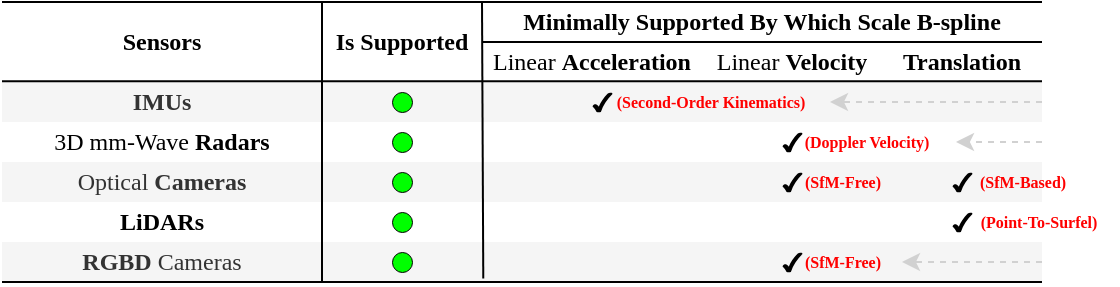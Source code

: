 <mxfile version="20.6.2" type="device"><diagram id="KPQD7X9QNtNRFrCwseAc" name="Page-1"><mxGraphModel dx="825" dy="544" grid="1" gridSize="10" guides="1" tooltips="1" connect="1" arrows="1" fold="1" page="1" pageScale="1" pageWidth="850" pageHeight="1100" math="0" shadow="0"><root><mxCell id="0"/><mxCell id="1" parent="0"/><mxCell id="3lFwldmGqo3InUVMd6uq-120" value="&lt;font&gt;&lt;b&gt;Sensors&lt;/b&gt;&lt;/font&gt;" style="rounded=0;whiteSpace=wrap;html=1;fontFamily=Times New Roman;strokeColor=none;" parent="1" vertex="1"><mxGeometry x="120" y="280" width="160" height="40" as="geometry"/></mxCell><mxCell id="3lFwldmGqo3InUVMd6uq-121" value="&lt;font&gt;&lt;b&gt;Is Supported&lt;/b&gt;&lt;/font&gt;" style="rounded=0;whiteSpace=wrap;html=1;fontFamily=Times New Roman;strokeColor=none;" parent="1" vertex="1"><mxGeometry x="280" y="280" width="80" height="40" as="geometry"/></mxCell><mxCell id="3lFwldmGqo3InUVMd6uq-122" value="&lt;font&gt;&lt;b&gt;Minimally Supported By Which Scale B-spline&lt;/b&gt;&lt;/font&gt;" style="rounded=0;whiteSpace=wrap;html=1;fontFamily=Times New Roman;strokeColor=none;" parent="1" vertex="1"><mxGeometry x="360" y="280" width="280" height="20" as="geometry"/></mxCell><mxCell id="3lFwldmGqo3InUVMd6uq-123" value="&lt;font&gt;Linear &lt;b&gt;Acceleration&lt;/b&gt;&lt;/font&gt;" style="rounded=0;whiteSpace=wrap;html=1;fontFamily=Times New Roman;fontStyle=0;strokeColor=none;" parent="1" vertex="1"><mxGeometry x="360" y="300" width="110" height="20" as="geometry"/></mxCell><mxCell id="3lFwldmGqo3InUVMd6uq-124" value="&lt;font&gt;Linear &lt;b&gt;Velocity&lt;/b&gt;&lt;/font&gt;" style="rounded=0;whiteSpace=wrap;html=1;fontFamily=Times New Roman;fontStyle=0;strokeColor=none;" parent="1" vertex="1"><mxGeometry x="470" y="300" width="90" height="20" as="geometry"/></mxCell><mxCell id="3lFwldmGqo3InUVMd6uq-125" value="&lt;font&gt;&lt;span&gt;&lt;b&gt;Translation&lt;/b&gt;&lt;/span&gt;&lt;/font&gt;" style="rounded=0;whiteSpace=wrap;html=1;fontFamily=Times New Roman;fontStyle=0;strokeColor=none;" parent="1" vertex="1"><mxGeometry x="560" y="300" width="80" height="20" as="geometry"/></mxCell><mxCell id="3lFwldmGqo3InUVMd6uq-126" value="&lt;font&gt;&lt;span&gt;&lt;b&gt;IMUs&lt;/b&gt;&lt;br&gt;&lt;/span&gt;&lt;/font&gt;" style="rounded=0;whiteSpace=wrap;html=1;fontStyle=0;fontFamily=Times New Roman;strokeColor=none;fillColor=#f5f5f5;fontColor=#333333;" parent="1" vertex="1"><mxGeometry x="120" y="320" width="160" height="20" as="geometry"/></mxCell><mxCell id="3lFwldmGqo3InUVMd6uq-127" value="&lt;font&gt;3D mm-Wave &lt;b&gt;Radars&lt;/b&gt;&lt;/font&gt;" style="rounded=0;whiteSpace=wrap;html=1;fontStyle=0;fontFamily=Times New Roman;strokeColor=none;" parent="1" vertex="1"><mxGeometry x="120" y="340" width="160" height="20" as="geometry"/></mxCell><mxCell id="3lFwldmGqo3InUVMd6uq-128" value="&lt;font&gt;Optical &lt;b&gt;Cameras&lt;/b&gt;&lt;/font&gt;" style="rounded=0;whiteSpace=wrap;html=1;fontStyle=0;fontFamily=Times New Roman;strokeColor=none;fillColor=#f5f5f5;fontColor=#333333;" parent="1" vertex="1"><mxGeometry x="120" y="360" width="160" height="20" as="geometry"/></mxCell><mxCell id="3lFwldmGqo3InUVMd6uq-129" value="&lt;font&gt;&lt;b&gt;LiDARs&lt;/b&gt;&lt;/font&gt;" style="rounded=0;whiteSpace=wrap;html=1;fontStyle=0;fontFamily=Times New Roman;strokeColor=none;" parent="1" vertex="1"><mxGeometry x="120" y="380" width="160" height="20" as="geometry"/></mxCell><mxCell id="3lFwldmGqo3InUVMd6uq-130" value="&lt;font&gt;&lt;b&gt;RGBD&lt;/b&gt; Cameras&lt;/font&gt;" style="rounded=0;whiteSpace=wrap;html=1;fontStyle=0;fontFamily=Times New Roman;strokeColor=none;fillColor=#f5f5f5;fontColor=#333333;" parent="1" vertex="1"><mxGeometry x="120" y="400" width="160" height="20" as="geometry"/></mxCell><mxCell id="3lFwldmGqo3InUVMd6uq-131" value="&lt;font&gt;&lt;span&gt;&lt;br&gt;&lt;/span&gt;&lt;/font&gt;" style="rounded=0;whiteSpace=wrap;html=1;fontStyle=0;fontFamily=Times New Roman;strokeColor=none;fillColor=#f5f5f5;fontColor=#333333;" parent="1" vertex="1"><mxGeometry x="280" y="320" width="80" height="20" as="geometry"/></mxCell><mxCell id="3lFwldmGqo3InUVMd6uq-132" value="" style="ellipse;whiteSpace=wrap;html=1;aspect=fixed;fontFamily=Times New Roman;fontSize=10;fillColor=#00FF00;strokeColor=default;strokeWidth=0.5;" parent="1" vertex="1"><mxGeometry x="315" y="325" width="10" height="10" as="geometry"/></mxCell><mxCell id="3lFwldmGqo3InUVMd6uq-135" value="&lt;font&gt;&lt;span&gt;&lt;br&gt;&lt;/span&gt;&lt;/font&gt;" style="rounded=0;whiteSpace=wrap;html=1;fontStyle=0;fontFamily=Times New Roman;strokeColor=none;fillColor=#f5f5f5;fontColor=#333333;" parent="1" vertex="1"><mxGeometry x="280" y="400" width="80" height="20" as="geometry"/></mxCell><mxCell id="3lFwldmGqo3InUVMd6uq-136" value="&lt;font&gt;&lt;span&gt;&lt;br&gt;&lt;/span&gt;&lt;/font&gt;" style="rounded=0;whiteSpace=wrap;html=1;fontStyle=0;fontFamily=Times New Roman;strokeColor=none;" parent="1" vertex="1"><mxGeometry x="280" y="340" width="80" height="20" as="geometry"/></mxCell><mxCell id="3lFwldmGqo3InUVMd6uq-137" value="&lt;font&gt;&lt;span&gt;&lt;br&gt;&lt;/span&gt;&lt;/font&gt;" style="rounded=0;whiteSpace=wrap;html=1;fontStyle=0;fontFamily=Times New Roman;strokeColor=none;fillColor=#f5f5f5;fontColor=#333333;" parent="1" vertex="1"><mxGeometry x="280" y="360" width="80" height="20" as="geometry"/></mxCell><mxCell id="3lFwldmGqo3InUVMd6uq-138" value="&lt;font&gt;&lt;span&gt;&lt;br&gt;&lt;/span&gt;&lt;/font&gt;" style="rounded=0;whiteSpace=wrap;html=1;fontStyle=0;fontFamily=Times New Roman;strokeColor=none;" parent="1" vertex="1"><mxGeometry x="280" y="380" width="80" height="20" as="geometry"/></mxCell><mxCell id="3lFwldmGqo3InUVMd6uq-139" value="" style="ellipse;whiteSpace=wrap;html=1;aspect=fixed;fontFamily=Times New Roman;fontSize=10;fillColor=#00FF00;strokeColor=default;strokeWidth=0.5;" parent="1" vertex="1"><mxGeometry x="315" y="345" width="10" height="10" as="geometry"/></mxCell><mxCell id="3lFwldmGqo3InUVMd6uq-140" value="" style="ellipse;whiteSpace=wrap;html=1;aspect=fixed;fontFamily=Times New Roman;fontSize=10;fillColor=#00FF00;strokeColor=default;strokeWidth=0.5;" parent="1" vertex="1"><mxGeometry x="315" y="365" width="10" height="10" as="geometry"/></mxCell><mxCell id="3lFwldmGqo3InUVMd6uq-141" value="" style="ellipse;whiteSpace=wrap;html=1;aspect=fixed;fontFamily=Times New Roman;fontSize=10;fillColor=#00FF00;strokeColor=default;strokeWidth=0.5;" parent="1" vertex="1"><mxGeometry x="315" y="385" width="10" height="10" as="geometry"/></mxCell><mxCell id="3lFwldmGqo3InUVMd6uq-142" value="" style="ellipse;whiteSpace=wrap;html=1;aspect=fixed;fontFamily=Times New Roman;fontSize=10;fillColor=#00FF00;strokeColor=default;strokeWidth=0.5;" parent="1" vertex="1"><mxGeometry x="315" y="405" width="10" height="10" as="geometry"/></mxCell><mxCell id="3lFwldmGqo3InUVMd6uq-145" value="&lt;font&gt;&lt;span&gt;&lt;br&gt;&lt;/span&gt;&lt;/font&gt;" style="rounded=0;whiteSpace=wrap;html=1;fontStyle=0;fontFamily=Times New Roman;strokeColor=none;fillColor=#f5f5f5;fontColor=#333333;" parent="1" vertex="1"><mxGeometry x="360" y="320" width="110" height="20" as="geometry"/></mxCell><mxCell id="3lFwldmGqo3InUVMd6uq-146" value="&lt;font&gt;&lt;span&gt;&lt;br&gt;&lt;/span&gt;&lt;/font&gt;" style="rounded=0;whiteSpace=wrap;html=1;fontStyle=0;fontFamily=Times New Roman;strokeColor=none;" parent="1" vertex="1"><mxGeometry x="360" y="380" width="110" height="20" as="geometry"/></mxCell><mxCell id="3lFwldmGqo3InUVMd6uq-147" value="&lt;font&gt;&lt;span&gt;&lt;br&gt;&lt;/span&gt;&lt;/font&gt;" style="rounded=0;whiteSpace=wrap;html=1;fontStyle=0;fontFamily=Times New Roman;strokeColor=none;fillColor=#f5f5f5;fontColor=#333333;" parent="1" vertex="1"><mxGeometry x="360" y="360" width="110" height="20" as="geometry"/></mxCell><mxCell id="3lFwldmGqo3InUVMd6uq-148" value="&lt;font&gt;&lt;span&gt;&lt;br&gt;&lt;/span&gt;&lt;/font&gt;" style="rounded=0;whiteSpace=wrap;html=1;fontStyle=0;fontFamily=Times New Roman;strokeColor=none;" parent="1" vertex="1"><mxGeometry x="360" y="340" width="110" height="20" as="geometry"/></mxCell><mxCell id="3lFwldmGqo3InUVMd6uq-150" value="&lt;font&gt;&lt;span&gt;&lt;br&gt;&lt;/span&gt;&lt;/font&gt;" style="rounded=0;whiteSpace=wrap;html=1;fontStyle=0;fontFamily=Times New Roman;strokeColor=none;fillColor=#f5f5f5;fontColor=#333333;" parent="1" vertex="1"><mxGeometry x="360" y="400" width="110" height="20" as="geometry"/></mxCell><mxCell id="3lFwldmGqo3InUVMd6uq-151" value="&lt;font&gt;&lt;span&gt;&lt;br&gt;&lt;/span&gt;&lt;/font&gt;" style="rounded=0;whiteSpace=wrap;html=1;fontStyle=0;fontFamily=Times New Roman;strokeColor=none;fillColor=#f5f5f5;fontColor=#333333;" parent="1" vertex="1"><mxGeometry x="470" y="320" width="90" height="20" as="geometry"/></mxCell><mxCell id="3lFwldmGqo3InUVMd6uq-152" value="&lt;font&gt;&lt;span&gt;&lt;br&gt;&lt;/span&gt;&lt;/font&gt;" style="rounded=0;whiteSpace=wrap;html=1;fontStyle=0;fontFamily=Times New Roman;strokeColor=none;" parent="1" vertex="1"><mxGeometry x="470" y="340" width="90" height="20" as="geometry"/></mxCell><mxCell id="3lFwldmGqo3InUVMd6uq-153" value="&lt;font&gt;&lt;span&gt;&lt;br&gt;&lt;/span&gt;&lt;/font&gt;" style="rounded=0;whiteSpace=wrap;html=1;fontStyle=0;fontFamily=Times New Roman;strokeColor=none;fillColor=#f5f5f5;fontColor=#333333;" parent="1" vertex="1"><mxGeometry x="470" y="400" width="90" height="20" as="geometry"/></mxCell><mxCell id="3lFwldmGqo3InUVMd6uq-154" value="&lt;font&gt;&lt;span&gt;&lt;br&gt;&lt;/span&gt;&lt;/font&gt;" style="rounded=0;whiteSpace=wrap;html=1;fontStyle=0;fontFamily=Times New Roman;strokeColor=none;" parent="1" vertex="1"><mxGeometry x="470" y="380" width="90" height="20" as="geometry"/></mxCell><mxCell id="3lFwldmGqo3InUVMd6uq-155" value="&lt;div style=&quot;text-align: start;&quot;&gt;&lt;span style=&quot;background-color: initial; font-size: 0px;&quot;&gt;&lt;font face=&quot;monospace&quot; color=&quot;rgba(0, 0, 0, 0)&quot;&gt;dfssdf&lt;/font&gt;&lt;/span&gt;&lt;/div&gt;" style="rounded=0;whiteSpace=wrap;html=1;fontStyle=0;fontFamily=Times New Roman;strokeColor=none;fillColor=#f5f5f5;fontColor=#333333;" parent="1" vertex="1"><mxGeometry x="470" y="360" width="90" height="20" as="geometry"/></mxCell><mxCell id="3lFwldmGqo3InUVMd6uq-156" value="&lt;font&gt;&lt;span&gt;&lt;br&gt;&lt;/span&gt;&lt;/font&gt;" style="rounded=0;whiteSpace=wrap;html=1;fontStyle=0;fontFamily=Times New Roman;strokeColor=none;fillColor=#f5f5f5;fontColor=#333333;" parent="1" vertex="1"><mxGeometry x="560" y="320" width="80" height="20" as="geometry"/></mxCell><mxCell id="3lFwldmGqo3InUVMd6uq-160" value="&lt;font&gt;&lt;span&gt;&lt;br&gt;&lt;/span&gt;&lt;/font&gt;" style="rounded=0;whiteSpace=wrap;html=1;fontStyle=0;fontFamily=Times New Roman;strokeColor=none;" parent="1" vertex="1"><mxGeometry x="560" y="380" width="80" height="20" as="geometry"/></mxCell><mxCell id="3lFwldmGqo3InUVMd6uq-161" value="&lt;font&gt;&lt;span&gt;&lt;br&gt;&lt;/span&gt;&lt;/font&gt;" style="rounded=0;whiteSpace=wrap;html=1;fontStyle=0;fontFamily=Times New Roman;strokeColor=none;fillColor=#f5f5f5;fontColor=#333333;" parent="1" vertex="1"><mxGeometry x="560" y="360" width="80" height="20" as="geometry"/></mxCell><mxCell id="3lFwldmGqo3InUVMd6uq-162" value="&lt;font&gt;&lt;span&gt;&lt;br&gt;&lt;/span&gt;&lt;/font&gt;" style="rounded=0;whiteSpace=wrap;html=1;fontStyle=0;fontFamily=Times New Roman;strokeColor=none;" parent="1" vertex="1"><mxGeometry x="560" y="340" width="80" height="20" as="geometry"/></mxCell><mxCell id="3lFwldmGqo3InUVMd6uq-163" value="&lt;font&gt;&lt;span&gt;&lt;br&gt;&lt;/span&gt;&lt;/font&gt;" style="rounded=0;whiteSpace=wrap;html=1;fontStyle=0;fontFamily=Times New Roman;strokeColor=none;fillColor=#f5f5f5;fontColor=#333333;" parent="1" vertex="1"><mxGeometry x="560" y="400" width="80" height="20" as="geometry"/></mxCell><mxCell id="3lFwldmGqo3InUVMd6uq-165" value="" style="verticalLabelPosition=bottom;verticalAlign=top;html=1;shape=mxgraph.basic.tick;strokeColor=none;strokeWidth=0.5;fontFamily=Times New Roman;fontSize=10;fillColor=#000000;" parent="1" vertex="1"><mxGeometry x="415" y="325" width="10" height="10" as="geometry"/></mxCell><mxCell id="3lFwldmGqo3InUVMd6uq-168" value="" style="verticalLabelPosition=bottom;verticalAlign=top;html=1;shape=mxgraph.basic.tick;strokeColor=none;strokeWidth=0.5;fontFamily=Times New Roman;fontSize=10;fillColor=#000000;" parent="1" vertex="1"><mxGeometry x="510" y="345" width="10" height="10" as="geometry"/></mxCell><mxCell id="3lFwldmGqo3InUVMd6uq-170" value="" style="verticalLabelPosition=bottom;verticalAlign=top;html=1;shape=mxgraph.basic.tick;strokeColor=none;strokeWidth=0.5;fontFamily=Times New Roman;fontSize=10;fillColor=#000000;" parent="1" vertex="1"><mxGeometry x="595" y="365" width="10" height="10" as="geometry"/></mxCell><mxCell id="3lFwldmGqo3InUVMd6uq-171" value="" style="verticalLabelPosition=bottom;verticalAlign=top;html=1;shape=mxgraph.basic.tick;strokeColor=none;strokeWidth=0.5;fontFamily=Times New Roman;fontSize=10;fillColor=#000000;" parent="1" vertex="1"><mxGeometry x="595" y="385" width="10" height="10" as="geometry"/></mxCell><mxCell id="3lFwldmGqo3InUVMd6uq-173" value="" style="verticalLabelPosition=bottom;verticalAlign=top;html=1;shape=mxgraph.basic.tick;strokeColor=none;strokeWidth=0.5;fontFamily=Times New Roman;fontSize=10;fillColor=#000000;" parent="1" vertex="1"><mxGeometry x="510" y="405" width="10" height="10" as="geometry"/></mxCell><mxCell id="3lFwldmGqo3InUVMd6uq-175" value="" style="endArrow=none;html=1;rounded=0;fontFamily=Times New Roman;fontSize=10;exitX=0;exitY=0;exitDx=0;exitDy=0;entryX=1;entryY=0;entryDx=0;entryDy=0;" parent="1" source="3lFwldmGqo3InUVMd6uq-120" target="3lFwldmGqo3InUVMd6uq-122" edge="1"><mxGeometry width="50" height="50" relative="1" as="geometry"><mxPoint x="350" y="380" as="sourcePoint"/><mxPoint x="400" y="330" as="targetPoint"/></mxGeometry></mxCell><mxCell id="3lFwldmGqo3InUVMd6uq-176" value="" style="endArrow=none;html=1;rounded=0;fontFamily=Times New Roman;fontSize=10;exitX=0;exitY=0;exitDx=0;exitDy=0;entryX=1;entryY=0;entryDx=0;entryDy=0;" parent="1" edge="1"><mxGeometry width="50" height="50" relative="1" as="geometry"><mxPoint x="120.0" y="319.67" as="sourcePoint"/><mxPoint x="640" y="319.67" as="targetPoint"/></mxGeometry></mxCell><mxCell id="3lFwldmGqo3InUVMd6uq-177" value="" style="endArrow=none;html=1;rounded=0;fontFamily=Times New Roman;fontSize=10;exitX=0;exitY=0;exitDx=0;exitDy=0;entryX=1;entryY=1;entryDx=0;entryDy=0;" parent="1" source="3lFwldmGqo3InUVMd6uq-123" target="3lFwldmGqo3InUVMd6uq-122" edge="1"><mxGeometry width="50" height="50" relative="1" as="geometry"><mxPoint x="130.0" y="329.67" as="sourcePoint"/><mxPoint x="650" y="329.67" as="targetPoint"/></mxGeometry></mxCell><mxCell id="3lFwldmGqo3InUVMd6uq-178" value="" style="endArrow=none;html=1;rounded=0;fontFamily=Times New Roman;fontSize=10;entryX=1;entryY=1;entryDx=0;entryDy=0;exitX=0;exitY=0;exitDx=0;exitDy=0;" parent="1" source="3lFwldmGqo3InUVMd6uq-121" target="3lFwldmGqo3InUVMd6uq-130" edge="1"><mxGeometry width="50" height="50" relative="1" as="geometry"><mxPoint x="280" y="320" as="sourcePoint"/><mxPoint x="400" y="350" as="targetPoint"/></mxGeometry></mxCell><mxCell id="3lFwldmGqo3InUVMd6uq-179" value="" style="endArrow=none;html=1;rounded=0;fontFamily=Times New Roman;fontSize=10;exitX=0;exitY=0;exitDx=0;exitDy=0;entryX=1;entryY=0;entryDx=0;entryDy=0;" parent="1" edge="1"><mxGeometry width="50" height="50" relative="1" as="geometry"><mxPoint x="120" y="420" as="sourcePoint"/><mxPoint x="640" y="420" as="targetPoint"/></mxGeometry></mxCell><mxCell id="3lFwldmGqo3InUVMd6uq-181" value="" style="endArrow=none;html=1;rounded=0;fontFamily=Times New Roman;fontSize=10;entryX=1.008;entryY=0.911;entryDx=0;entryDy=0;exitX=0;exitY=0;exitDx=0;exitDy=0;entryPerimeter=0;" parent="1" source="3lFwldmGqo3InUVMd6uq-122" target="3lFwldmGqo3InUVMd6uq-135" edge="1"><mxGeometry width="50" height="50" relative="1" as="geometry"><mxPoint x="290" y="290" as="sourcePoint"/><mxPoint x="290" y="480" as="targetPoint"/></mxGeometry></mxCell><mxCell id="OQP3ysa_rbJpbn9Q9rne-2" value="" style="verticalLabelPosition=bottom;verticalAlign=top;html=1;shape=mxgraph.basic.tick;strokeColor=none;strokeWidth=0.5;fontFamily=Times New Roman;fontSize=10;fillColor=#000000;" vertex="1" parent="1"><mxGeometry x="510" y="365" width="10" height="10" as="geometry"/></mxCell><mxCell id="OQP3ysa_rbJpbn9Q9rne-3" value="(SfM-Free)" style="text;html=1;align=center;verticalAlign=middle;resizable=0;points=[];autosize=1;strokeColor=none;fillColor=none;fontFamily=Times New Roman;fontStyle=1;fontSize=8;fontColor=#FF0000;" vertex="1" parent="1"><mxGeometry x="510" y="360" width="60" height="20" as="geometry"/></mxCell><mxCell id="OQP3ysa_rbJpbn9Q9rne-4" value="(SfM-Based)" style="text;html=1;align=center;verticalAlign=middle;resizable=0;points=[];autosize=1;strokeColor=none;fillColor=none;fontFamily=Times New Roman;fontStyle=1;fontSize=8;fontColor=#FF0000;" vertex="1" parent="1"><mxGeometry x="595" y="360" width="70" height="20" as="geometry"/></mxCell><mxCell id="OQP3ysa_rbJpbn9Q9rne-5" value="(Doppler Velocity)" style="text;html=1;align=center;verticalAlign=middle;resizable=0;points=[];autosize=1;strokeColor=none;fillColor=none;fontFamily=Times New Roman;fontStyle=1;fontSize=8;fontColor=#FF0000;" vertex="1" parent="1"><mxGeometry x="507" y="340" width="90" height="20" as="geometry"/></mxCell><mxCell id="OQP3ysa_rbJpbn9Q9rne-6" value="(Point-To-Surfel)" style="text;html=1;align=center;verticalAlign=middle;resizable=0;points=[];autosize=1;strokeColor=none;fillColor=none;fontFamily=Times New Roman;fontStyle=1;fontSize=8;fontColor=#FF0000;" vertex="1" parent="1"><mxGeometry x="598" y="380" width="80" height="20" as="geometry"/></mxCell><mxCell id="OQP3ysa_rbJpbn9Q9rne-7" value="(SfM-Free)" style="text;html=1;align=center;verticalAlign=middle;resizable=0;points=[];autosize=1;strokeColor=none;fillColor=none;fontFamily=Times New Roman;fontStyle=1;fontSize=8;fontColor=#FF0000;" vertex="1" parent="1"><mxGeometry x="510" y="400" width="60" height="20" as="geometry"/></mxCell><mxCell id="OQP3ysa_rbJpbn9Q9rne-8" value="(Second-Order Kinematics)" style="text;html=1;align=center;verticalAlign=middle;resizable=0;points=[];autosize=1;strokeColor=none;fillColor=none;fontFamily=Times New Roman;fontStyle=1;fontSize=8;fontColor=#FF0000;" vertex="1" parent="1"><mxGeometry x="414" y="320" width="120" height="20" as="geometry"/></mxCell><mxCell id="OQP3ysa_rbJpbn9Q9rne-9" value="" style="endArrow=classic;html=1;rounded=0;fontFamily=Times New Roman;fontSize=8;fontColor=#FF0000;dashed=1;strokeColor=#D1D1D1;" edge="1" parent="1" target="OQP3ysa_rbJpbn9Q9rne-8"><mxGeometry width="50" height="50" relative="1" as="geometry"><mxPoint x="640" y="330" as="sourcePoint"/><mxPoint x="534" y="329.83" as="targetPoint"/></mxGeometry></mxCell><mxCell id="OQP3ysa_rbJpbn9Q9rne-10" value="" style="endArrow=classic;html=1;rounded=0;fontFamily=Times New Roman;fontSize=8;fontColor=#FF0000;dashed=1;strokeColor=#D1D1D1;" edge="1" parent="1" target="OQP3ysa_rbJpbn9Q9rne-5"><mxGeometry width="50" height="50" relative="1" as="geometry"><mxPoint x="640" y="350" as="sourcePoint"/><mxPoint x="595" y="349.83" as="targetPoint"/></mxGeometry></mxCell><mxCell id="OQP3ysa_rbJpbn9Q9rne-11" value="" style="endArrow=classic;html=1;rounded=0;fontFamily=Times New Roman;fontSize=8;fontColor=#FF0000;dashed=1;strokeColor=#D1D1D1;" edge="1" parent="1" target="OQP3ysa_rbJpbn9Q9rne-7"><mxGeometry width="50" height="50" relative="1" as="geometry"><mxPoint x="640" y="410" as="sourcePoint"/><mxPoint x="595" y="409.83" as="targetPoint"/></mxGeometry></mxCell></root></mxGraphModel></diagram></mxfile>